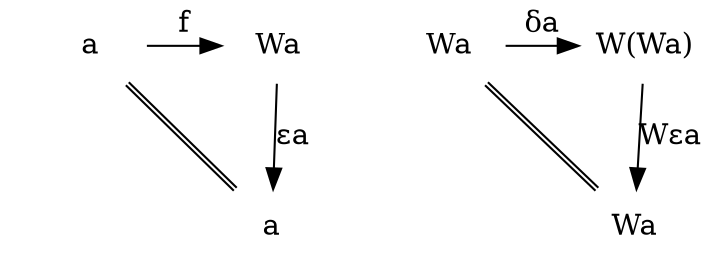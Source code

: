 digraph {
  node [shape=plaintext]

  aL2 [label="a"]
  aR2 [label="a"]
  Wa2 [label="Wa"]
  dummy2 [style=invis]

  { rank=same aL2 Wa2 }

  aL2 -> Wa2 [label="f"]
  Wa2 -> aR2 [label="εa"]
  aL2 -> aR2 [label="" color="black:black" arrowhead=none]
  aL2 -> dummy2 [style=invis]

  WaL1 [label="Wa"]
  WaR1 [label="Wa"]
  WWa1 [label="W(Wa)"]
  dummy1 [style=invis]

  { rank=same WaL1 WWa1 }

  WaL1 -> WWa1 [label="δa"]
  WWa1 -> WaR1 [label="Wεa"]
  WaL1 -> WaR1 [label="" color="black:black" arrowhead=none]
  WaL1 -> dummy1 [style=invis]
}
